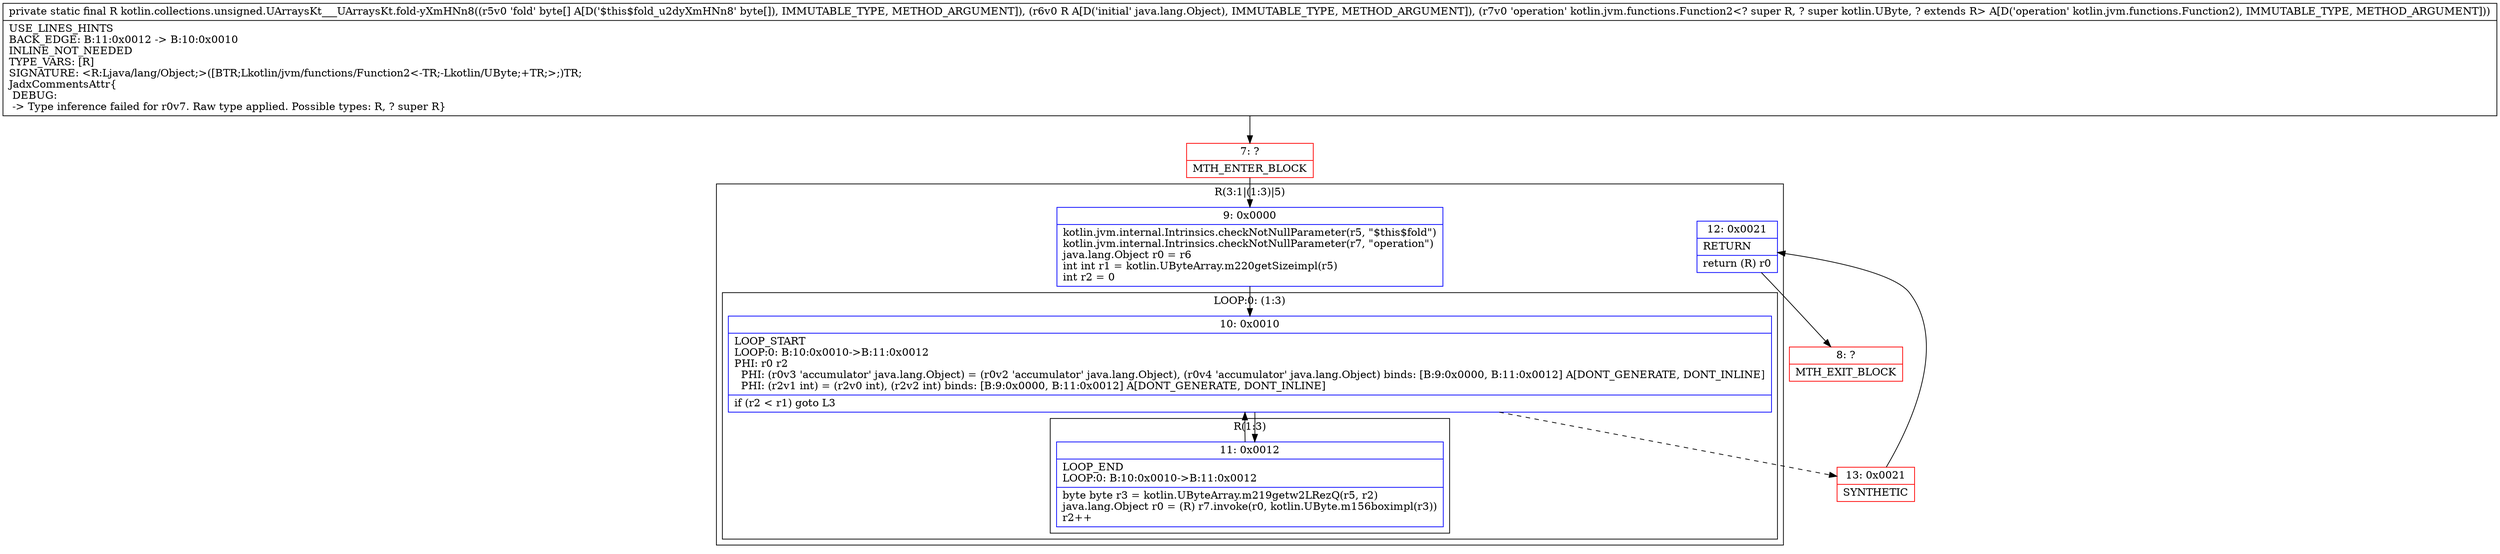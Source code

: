 digraph "CFG forkotlin.collections.unsigned.UArraysKt___UArraysKt.fold\-yXmHNn8([BLjava\/lang\/Object;Lkotlin\/jvm\/functions\/Function2;)Ljava\/lang\/Object;" {
subgraph cluster_Region_642848815 {
label = "R(3:1|(1:3)|5)";
node [shape=record,color=blue];
Node_9 [shape=record,label="{9\:\ 0x0000|kotlin.jvm.internal.Intrinsics.checkNotNullParameter(r5, \"$this$fold\")\lkotlin.jvm.internal.Intrinsics.checkNotNullParameter(r7, \"operation\")\ljava.lang.Object r0 = r6\lint int r1 = kotlin.UByteArray.m220getSizeimpl(r5)\lint r2 = 0\l}"];
subgraph cluster_LoopRegion_297354380 {
label = "LOOP:0: (1:3)";
node [shape=record,color=blue];
Node_10 [shape=record,label="{10\:\ 0x0010|LOOP_START\lLOOP:0: B:10:0x0010\-\>B:11:0x0012\lPHI: r0 r2 \l  PHI: (r0v3 'accumulator' java.lang.Object) = (r0v2 'accumulator' java.lang.Object), (r0v4 'accumulator' java.lang.Object) binds: [B:9:0x0000, B:11:0x0012] A[DONT_GENERATE, DONT_INLINE]\l  PHI: (r2v1 int) = (r2v0 int), (r2v2 int) binds: [B:9:0x0000, B:11:0x0012] A[DONT_GENERATE, DONT_INLINE]\l|if (r2 \< r1) goto L3\l}"];
subgraph cluster_Region_1096738959 {
label = "R(1:3)";
node [shape=record,color=blue];
Node_11 [shape=record,label="{11\:\ 0x0012|LOOP_END\lLOOP:0: B:10:0x0010\-\>B:11:0x0012\l|byte byte r3 = kotlin.UByteArray.m219getw2LRezQ(r5, r2)\ljava.lang.Object r0 = (R) r7.invoke(r0, kotlin.UByte.m156boximpl(r3))\lr2++\l}"];
}
}
Node_12 [shape=record,label="{12\:\ 0x0021|RETURN\l|return (R) r0\l}"];
}
Node_7 [shape=record,color=red,label="{7\:\ ?|MTH_ENTER_BLOCK\l}"];
Node_13 [shape=record,color=red,label="{13\:\ 0x0021|SYNTHETIC\l}"];
Node_8 [shape=record,color=red,label="{8\:\ ?|MTH_EXIT_BLOCK\l}"];
MethodNode[shape=record,label="{private static final R kotlin.collections.unsigned.UArraysKt___UArraysKt.fold\-yXmHNn8((r5v0 'fold' byte[] A[D('$this$fold_u2dyXmHNn8' byte[]), IMMUTABLE_TYPE, METHOD_ARGUMENT]), (r6v0 R A[D('initial' java.lang.Object), IMMUTABLE_TYPE, METHOD_ARGUMENT]), (r7v0 'operation' kotlin.jvm.functions.Function2\<? super R, ? super kotlin.UByte, ? extends R\> A[D('operation' kotlin.jvm.functions.Function2), IMMUTABLE_TYPE, METHOD_ARGUMENT]))  | USE_LINES_HINTS\lBACK_EDGE: B:11:0x0012 \-\> B:10:0x0010\lINLINE_NOT_NEEDED\lTYPE_VARS: [R]\lSIGNATURE: \<R:Ljava\/lang\/Object;\>([BTR;Lkotlin\/jvm\/functions\/Function2\<\-TR;\-Lkotlin\/UByte;+TR;\>;)TR;\lJadxCommentsAttr\{\l DEBUG: \l \-\> Type inference failed for r0v7. Raw type applied. Possible types: R, ? super R\}\l}"];
MethodNode -> Node_7;Node_9 -> Node_10;
Node_10 -> Node_11;
Node_10 -> Node_13[style=dashed];
Node_11 -> Node_10;
Node_12 -> Node_8;
Node_7 -> Node_9;
Node_13 -> Node_12;
}


